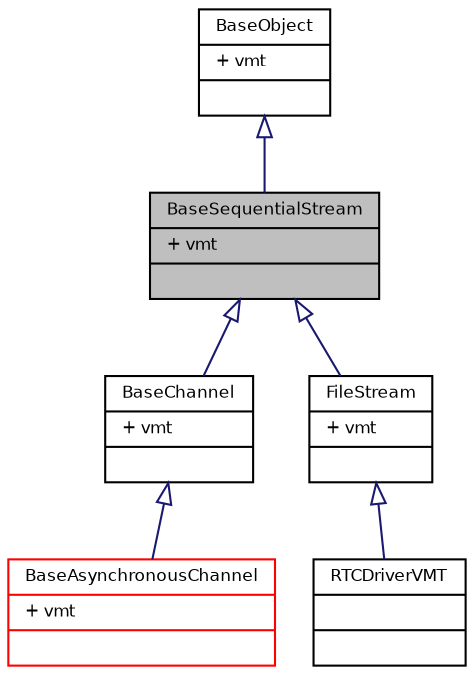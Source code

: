 digraph "BaseSequentialStream"
{
  bgcolor="transparent";
  edge [fontname="Helvetica",fontsize="8",labelfontname="Helvetica",labelfontsize="8"];
  node [fontname="Helvetica",fontsize="8",shape=record];
  Node0 [label="{BaseSequentialStream\n|+ vmt\l|}",height=0.2,width=0.4,color="black", fillcolor="grey75", style="filled", fontcolor="black"];
  Node1 -> Node0 [dir="back",color="midnightblue",fontsize="8",style="solid",arrowtail="onormal",fontname="Helvetica"];
  Node1 [label="{BaseObject\n|+ vmt\l|}",height=0.2,width=0.4,color="black",URL="$struct_base_object.html",tooltip="Base stream class. "];
  Node0 -> Node2 [dir="back",color="midnightblue",fontsize="8",style="solid",arrowtail="onormal",fontname="Helvetica"];
  Node2 [label="{BaseChannel\n|+ vmt\l|}",height=0.2,width=0.4,color="black",URL="$struct_base_channel.html",tooltip="Base channel class. "];
  Node2 -> Node3 [dir="back",color="midnightblue",fontsize="8",style="solid",arrowtail="onormal",fontname="Helvetica"];
  Node3 [label="{BaseAsynchronousChannel\n|+ vmt\l|}",height=0.2,width=0.4,color="red",URL="$struct_base_asynchronous_channel.html",tooltip="Base asynchronous channel class. "];
  Node0 -> Node6 [dir="back",color="midnightblue",fontsize="8",style="solid",arrowtail="onormal",fontname="Helvetica"];
  Node6 [label="{FileStream\n|+ vmt\l|}",height=0.2,width=0.4,color="black",URL="$struct_file_stream.html",tooltip="Base file stream class. "];
  Node6 -> Node7 [dir="back",color="midnightblue",fontsize="8",style="solid",arrowtail="onormal",fontname="Helvetica"];
  Node7 [label="{RTCDriverVMT\n||}",height=0.2,width=0.4,color="black",URL="$struct_r_t_c_driver_v_m_t.html",tooltip="RTCDriver virtual methods table. "];
}
